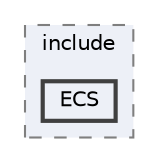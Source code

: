 digraph "lib/ecs/include/ECS"
{
 // LATEX_PDF_SIZE
  bgcolor="transparent";
  edge [fontname=Helvetica,fontsize=10,labelfontname=Helvetica,labelfontsize=10];
  node [fontname=Helvetica,fontsize=10,shape=box,height=0.2,width=0.4];
  compound=true
  subgraph clusterdir_c9363769da2200f0a8052c7ed3bbf03e {
    graph [ bgcolor="#edf0f7", pencolor="grey50", label="include", fontname=Helvetica,fontsize=10 style="filled,dashed", URL="dir_c9363769da2200f0a8052c7ed3bbf03e.html",tooltip=""]
  dir_b31577025054e45f86a69cf7fe6ee9e7 [label="ECS", fillcolor="#edf0f7", color="grey25", style="filled,bold", URL="dir_b31577025054e45f86a69cf7fe6ee9e7.html",tooltip=""];
  }
}
